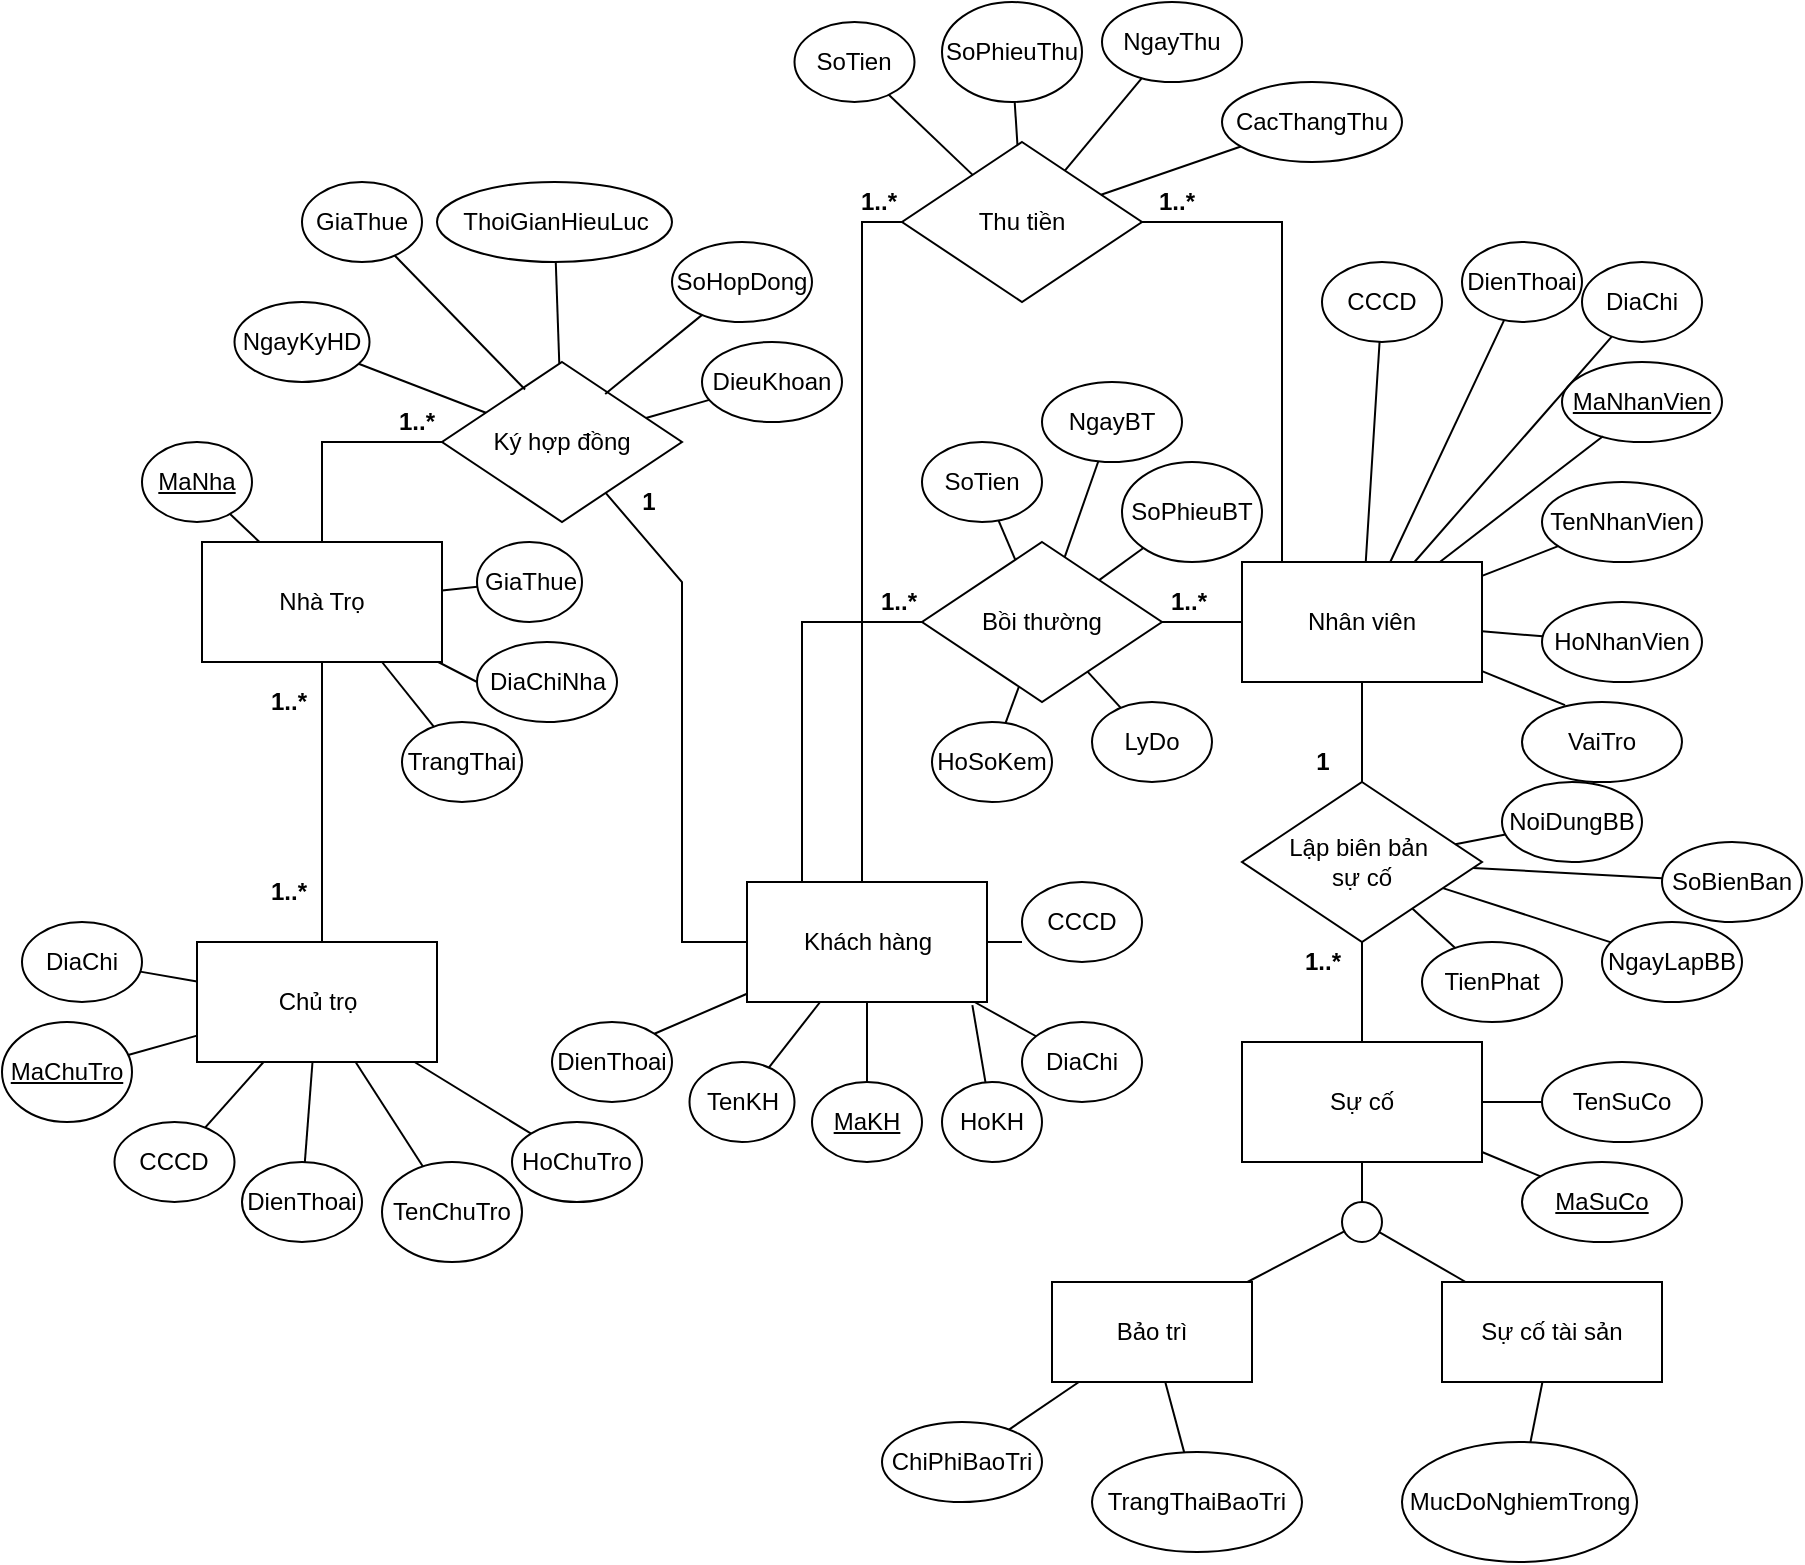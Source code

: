 <mxfile version="24.7.6">
  <diagram name="Page-1" id="EUFJF7B6YwsF5-_Ne9h0">
    <mxGraphModel dx="2064" dy="1689" grid="1" gridSize="10" guides="1" tooltips="1" connect="1" arrows="1" fold="1" page="1" pageScale="1" pageWidth="850" pageHeight="1100" math="0" shadow="0">
      <root>
        <mxCell id="0" />
        <mxCell id="1" parent="0" />
        <mxCell id="y9SWfAUkqSELJUYk8unD-7" value="Nhân viên" style="rounded=0;whiteSpace=wrap;html=1;" parent="1" vertex="1">
          <mxGeometry x="570" y="210" width="120" height="60" as="geometry" />
        </mxCell>
        <mxCell id="y9SWfAUkqSELJUYk8unD-8" value="Nhà Trọ" style="rounded=0;whiteSpace=wrap;html=1;" parent="1" vertex="1">
          <mxGeometry x="50" y="200" width="120" height="60" as="geometry" />
        </mxCell>
        <mxCell id="y9SWfAUkqSELJUYk8unD-9" value="Khách hàng" style="rounded=0;whiteSpace=wrap;html=1;" parent="1" vertex="1">
          <mxGeometry x="322.5" y="370" width="120" height="60" as="geometry" />
        </mxCell>
        <mxCell id="y9SWfAUkqSELJUYk8unD-13" value="Sự cố" style="rounded=0;whiteSpace=wrap;html=1;" parent="1" vertex="1">
          <mxGeometry x="570" y="450" width="120" height="60" as="geometry" />
        </mxCell>
        <mxCell id="jh3cNcBnQ_Bh39LS1QIo-1" value="&lt;u&gt;MaKH&lt;/u&gt;" style="ellipse;whiteSpace=wrap;html=1;" vertex="1" parent="1">
          <mxGeometry x="355" y="470" width="55" height="40" as="geometry" />
        </mxCell>
        <mxCell id="jh3cNcBnQ_Bh39LS1QIo-11" value="" style="endArrow=none;html=1;rounded=0;entryX=0.5;entryY=1;entryDx=0;entryDy=0;exitX=0.5;exitY=0;exitDx=0;exitDy=0;" edge="1" parent="1" source="jh3cNcBnQ_Bh39LS1QIo-1" target="y9SWfAUkqSELJUYk8unD-9">
          <mxGeometry width="50" height="50" relative="1" as="geometry">
            <mxPoint x="400" y="430" as="sourcePoint" />
            <mxPoint x="450" y="380" as="targetPoint" />
          </mxGeometry>
        </mxCell>
        <mxCell id="jh3cNcBnQ_Bh39LS1QIo-13" value="HoKH" style="ellipse;whiteSpace=wrap;html=1;" vertex="1" parent="1">
          <mxGeometry x="420" y="470" width="50" height="40" as="geometry" />
        </mxCell>
        <mxCell id="jh3cNcBnQ_Bh39LS1QIo-14" value="" style="endArrow=none;html=1;rounded=0;entryX=0.939;entryY=1.026;entryDx=0;entryDy=0;entryPerimeter=0;" edge="1" parent="1" source="jh3cNcBnQ_Bh39LS1QIo-13" target="y9SWfAUkqSELJUYk8unD-9">
          <mxGeometry width="50" height="50" relative="1" as="geometry">
            <mxPoint x="388" y="470" as="sourcePoint" />
            <mxPoint x="390" y="410" as="targetPoint" />
          </mxGeometry>
        </mxCell>
        <mxCell id="jh3cNcBnQ_Bh39LS1QIo-15" value="" style="endArrow=none;html=1;rounded=0;" edge="1" parent="1" source="jh3cNcBnQ_Bh39LS1QIo-16" target="y9SWfAUkqSELJUYk8unD-9">
          <mxGeometry width="50" height="50" relative="1" as="geometry">
            <mxPoint x="334.723" y="435.79" as="sourcePoint" />
            <mxPoint x="327" y="370" as="targetPoint" />
          </mxGeometry>
        </mxCell>
        <mxCell id="jh3cNcBnQ_Bh39LS1QIo-16" value="TenKH" style="ellipse;whiteSpace=wrap;html=1;" vertex="1" parent="1">
          <mxGeometry x="293.75" y="460" width="52.5" height="40" as="geometry" />
        </mxCell>
        <mxCell id="jh3cNcBnQ_Bh39LS1QIo-17" value="CCCD" style="ellipse;whiteSpace=wrap;html=1;" vertex="1" parent="1">
          <mxGeometry x="460" y="370" width="60" height="40" as="geometry" />
        </mxCell>
        <mxCell id="jh3cNcBnQ_Bh39LS1QIo-18" value="DiaChi" style="ellipse;whiteSpace=wrap;html=1;" vertex="1" parent="1">
          <mxGeometry x="460" y="440" width="60" height="40" as="geometry" />
        </mxCell>
        <mxCell id="jh3cNcBnQ_Bh39LS1QIo-19" value="DienThoai" style="ellipse;whiteSpace=wrap;html=1;" vertex="1" parent="1">
          <mxGeometry x="225" y="440" width="60" height="40" as="geometry" />
        </mxCell>
        <mxCell id="jh3cNcBnQ_Bh39LS1QIo-21" value="" style="endArrow=none;html=1;rounded=0;exitX=1;exitY=0;exitDx=0;exitDy=0;" edge="1" parent="1" source="jh3cNcBnQ_Bh39LS1QIo-19" target="y9SWfAUkqSELJUYk8unD-9">
          <mxGeometry width="50" height="50" relative="1" as="geometry">
            <mxPoint x="460.932" y="395.052" as="sourcePoint" />
            <mxPoint x="390" y="410" as="targetPoint" />
          </mxGeometry>
        </mxCell>
        <mxCell id="jh3cNcBnQ_Bh39LS1QIo-22" value="" style="endArrow=none;html=1;rounded=0;" edge="1" parent="1" source="jh3cNcBnQ_Bh39LS1QIo-18" target="y9SWfAUkqSELJUYk8unD-9">
          <mxGeometry width="50" height="50" relative="1" as="geometry">
            <mxPoint x="462.29" y="357.664" as="sourcePoint" />
            <mxPoint x="400" y="420" as="targetPoint" />
          </mxGeometry>
        </mxCell>
        <mxCell id="jh3cNcBnQ_Bh39LS1QIo-23" value="" style="endArrow=none;html=1;rounded=0;exitX=0;exitY=0.75;exitDx=0;exitDy=0;exitPerimeter=0;" edge="1" parent="1" source="jh3cNcBnQ_Bh39LS1QIo-17" target="y9SWfAUkqSELJUYk8unD-9">
          <mxGeometry width="50" height="50" relative="1" as="geometry">
            <mxPoint x="408" y="490" as="sourcePoint" />
            <mxPoint x="410" y="430" as="targetPoint" />
          </mxGeometry>
        </mxCell>
        <mxCell id="jh3cNcBnQ_Bh39LS1QIo-24" value="Ký hợp đồng" style="rhombus;whiteSpace=wrap;html=1;" vertex="1" parent="1">
          <mxGeometry x="170" y="110" width="120" height="80" as="geometry" />
        </mxCell>
        <mxCell id="jh3cNcBnQ_Bh39LS1QIo-25" value="" style="endArrow=none;html=1;rounded=0;entryX=0;entryY=0.5;entryDx=0;entryDy=0;" edge="1" parent="1" source="y9SWfAUkqSELJUYk8unD-8" target="jh3cNcBnQ_Bh39LS1QIo-24">
          <mxGeometry width="50" height="50" relative="1" as="geometry">
            <mxPoint x="170" y="190" as="sourcePoint" />
            <mxPoint x="207" y="154" as="targetPoint" />
            <Array as="points">
              <mxPoint x="110" y="150" />
            </Array>
          </mxGeometry>
        </mxCell>
        <mxCell id="jh3cNcBnQ_Bh39LS1QIo-36" value="" style="endArrow=none;html=1;rounded=0;entryX=0;entryY=0.5;entryDx=0;entryDy=0;" edge="1" parent="1" source="jh3cNcBnQ_Bh39LS1QIo-24" target="y9SWfAUkqSELJUYk8unD-9">
          <mxGeometry width="50" height="50" relative="1" as="geometry">
            <mxPoint x="320" y="290" as="sourcePoint" />
            <mxPoint x="401" y="370" as="targetPoint" />
            <Array as="points">
              <mxPoint x="290" y="220" />
              <mxPoint x="290" y="400" />
            </Array>
          </mxGeometry>
        </mxCell>
        <mxCell id="jh3cNcBnQ_Bh39LS1QIo-37" value="&lt;u&gt;MaNha&lt;/u&gt;" style="ellipse;whiteSpace=wrap;html=1;" vertex="1" parent="1">
          <mxGeometry x="20" y="150" width="55" height="40" as="geometry" />
        </mxCell>
        <mxCell id="jh3cNcBnQ_Bh39LS1QIo-38" value="DiaChiNha" style="ellipse;whiteSpace=wrap;html=1;" vertex="1" parent="1">
          <mxGeometry x="187.5" y="250" width="70" height="40" as="geometry" />
        </mxCell>
        <mxCell id="jh3cNcBnQ_Bh39LS1QIo-39" value="GiaThue" style="ellipse;whiteSpace=wrap;html=1;" vertex="1" parent="1">
          <mxGeometry x="187.5" y="200" width="52.5" height="40" as="geometry" />
        </mxCell>
        <mxCell id="jh3cNcBnQ_Bh39LS1QIo-40" value="TrangThai" style="ellipse;whiteSpace=wrap;html=1;" vertex="1" parent="1">
          <mxGeometry x="150" y="290" width="60" height="40" as="geometry" />
        </mxCell>
        <mxCell id="jh3cNcBnQ_Bh39LS1QIo-41" value="" style="endArrow=none;html=1;rounded=0;" edge="1" parent="1" source="jh3cNcBnQ_Bh39LS1QIo-37" target="y9SWfAUkqSELJUYk8unD-8">
          <mxGeometry width="50" height="50" relative="1" as="geometry">
            <mxPoint x="345" y="306" as="sourcePoint" />
            <mxPoint x="368" y="280" as="targetPoint" />
          </mxGeometry>
        </mxCell>
        <mxCell id="jh3cNcBnQ_Bh39LS1QIo-42" value="" style="endArrow=none;html=1;rounded=0;entryX=0.75;entryY=1;entryDx=0;entryDy=0;" edge="1" parent="1" source="jh3cNcBnQ_Bh39LS1QIo-40" target="y9SWfAUkqSELJUYk8unD-8">
          <mxGeometry width="50" height="50" relative="1" as="geometry">
            <mxPoint x="355" y="316" as="sourcePoint" />
            <mxPoint x="378" y="290" as="targetPoint" />
          </mxGeometry>
        </mxCell>
        <mxCell id="jh3cNcBnQ_Bh39LS1QIo-43" value="" style="endArrow=none;html=1;rounded=0;exitX=0;exitY=0.5;exitDx=0;exitDy=0;" edge="1" parent="1" source="jh3cNcBnQ_Bh39LS1QIo-38" target="y9SWfAUkqSELJUYk8unD-8">
          <mxGeometry width="50" height="50" relative="1" as="geometry">
            <mxPoint x="180" y="260" as="sourcePoint" />
            <mxPoint x="388" y="300" as="targetPoint" />
          </mxGeometry>
        </mxCell>
        <mxCell id="jh3cNcBnQ_Bh39LS1QIo-44" value="" style="endArrow=none;html=1;rounded=0;" edge="1" parent="1" source="jh3cNcBnQ_Bh39LS1QIo-39" target="y9SWfAUkqSELJUYk8unD-8">
          <mxGeometry width="50" height="50" relative="1" as="geometry">
            <mxPoint x="375" y="336" as="sourcePoint" />
            <mxPoint x="398" y="310" as="targetPoint" />
          </mxGeometry>
        </mxCell>
        <mxCell id="jh3cNcBnQ_Bh39LS1QIo-45" value="Bảo trì" style="rounded=0;whiteSpace=wrap;html=1;" vertex="1" parent="1">
          <mxGeometry x="475" y="570" width="100" height="50" as="geometry" />
        </mxCell>
        <mxCell id="jh3cNcBnQ_Bh39LS1QIo-46" value="Sự cố tài sản" style="rounded=0;whiteSpace=wrap;html=1;" vertex="1" parent="1">
          <mxGeometry x="670" y="570" width="110" height="50" as="geometry" />
        </mxCell>
        <mxCell id="jh3cNcBnQ_Bh39LS1QIo-48" value="MaNhanVien" style="ellipse;whiteSpace=wrap;html=1;fontStyle=4" vertex="1" parent="1">
          <mxGeometry x="730" y="110" width="80" height="40" as="geometry" />
        </mxCell>
        <mxCell id="jh3cNcBnQ_Bh39LS1QIo-49" value="HoNhanVien" style="ellipse;whiteSpace=wrap;html=1;" vertex="1" parent="1">
          <mxGeometry x="720" y="230" width="80" height="40" as="geometry" />
        </mxCell>
        <mxCell id="jh3cNcBnQ_Bh39LS1QIo-50" value="TenNhanVien" style="ellipse;whiteSpace=wrap;html=1;" vertex="1" parent="1">
          <mxGeometry x="720" y="170" width="80" height="40" as="geometry" />
        </mxCell>
        <mxCell id="jh3cNcBnQ_Bh39LS1QIo-51" value="VaiTro" style="ellipse;whiteSpace=wrap;html=1;" vertex="1" parent="1">
          <mxGeometry x="710" y="280" width="80" height="40" as="geometry" />
        </mxCell>
        <mxCell id="jh3cNcBnQ_Bh39LS1QIo-52" value="DiaChi" style="ellipse;whiteSpace=wrap;html=1;" vertex="1" parent="1">
          <mxGeometry x="740" y="60" width="60" height="40" as="geometry" />
        </mxCell>
        <mxCell id="jh3cNcBnQ_Bh39LS1QIo-53" value="CCCD" style="ellipse;whiteSpace=wrap;html=1;" vertex="1" parent="1">
          <mxGeometry x="610" y="60" width="60" height="40" as="geometry" />
        </mxCell>
        <mxCell id="jh3cNcBnQ_Bh39LS1QIo-54" value="DienThoai" style="ellipse;whiteSpace=wrap;html=1;" vertex="1" parent="1">
          <mxGeometry x="680" y="50" width="60" height="40" as="geometry" />
        </mxCell>
        <mxCell id="jh3cNcBnQ_Bh39LS1QIo-55" value="" style="endArrow=none;html=1;rounded=0;exitX=0.269;exitY=0.039;exitDx=0;exitDy=0;exitPerimeter=0;" edge="1" parent="1" source="jh3cNcBnQ_Bh39LS1QIo-51" target="y9SWfAUkqSELJUYk8unD-7">
          <mxGeometry width="50" height="50" relative="1" as="geometry">
            <mxPoint x="345" y="306" as="sourcePoint" />
            <mxPoint x="368" y="280" as="targetPoint" />
          </mxGeometry>
        </mxCell>
        <mxCell id="jh3cNcBnQ_Bh39LS1QIo-56" value="" style="endArrow=none;html=1;rounded=0;" edge="1" parent="1" source="jh3cNcBnQ_Bh39LS1QIo-49" target="y9SWfAUkqSELJUYk8unD-7">
          <mxGeometry width="50" height="50" relative="1" as="geometry">
            <mxPoint x="692" y="232" as="sourcePoint" />
            <mxPoint x="683" y="210" as="targetPoint" />
          </mxGeometry>
        </mxCell>
        <mxCell id="jh3cNcBnQ_Bh39LS1QIo-57" value="" style="endArrow=none;html=1;rounded=0;" edge="1" parent="1" source="jh3cNcBnQ_Bh39LS1QIo-50" target="y9SWfAUkqSELJUYk8unD-7">
          <mxGeometry width="50" height="50" relative="1" as="geometry">
            <mxPoint x="702" y="242" as="sourcePoint" />
            <mxPoint x="693" y="220" as="targetPoint" />
          </mxGeometry>
        </mxCell>
        <mxCell id="jh3cNcBnQ_Bh39LS1QIo-58" value="" style="endArrow=none;html=1;rounded=0;exitX=0.256;exitY=0.928;exitDx=0;exitDy=0;exitPerimeter=0;" edge="1" parent="1" source="jh3cNcBnQ_Bh39LS1QIo-48" target="y9SWfAUkqSELJUYk8unD-7">
          <mxGeometry width="50" height="50" relative="1" as="geometry">
            <mxPoint x="712" y="252" as="sourcePoint" />
            <mxPoint x="703" y="230" as="targetPoint" />
          </mxGeometry>
        </mxCell>
        <mxCell id="jh3cNcBnQ_Bh39LS1QIo-59" value="" style="endArrow=none;html=1;rounded=0;" edge="1" parent="1" source="y9SWfAUkqSELJUYk8unD-7" target="jh3cNcBnQ_Bh39LS1QIo-52">
          <mxGeometry width="50" height="50" relative="1" as="geometry">
            <mxPoint x="722" y="262" as="sourcePoint" />
            <mxPoint x="713" y="240" as="targetPoint" />
          </mxGeometry>
        </mxCell>
        <mxCell id="jh3cNcBnQ_Bh39LS1QIo-60" value="" style="endArrow=none;html=1;rounded=0;" edge="1" parent="1" source="jh3cNcBnQ_Bh39LS1QIo-54" target="y9SWfAUkqSELJUYk8unD-7">
          <mxGeometry width="50" height="50" relative="1" as="geometry">
            <mxPoint x="732" y="272" as="sourcePoint" />
            <mxPoint x="723" y="250" as="targetPoint" />
          </mxGeometry>
        </mxCell>
        <mxCell id="jh3cNcBnQ_Bh39LS1QIo-61" value="" style="endArrow=none;html=1;rounded=0;" edge="1" parent="1" source="jh3cNcBnQ_Bh39LS1QIo-53" target="y9SWfAUkqSELJUYk8unD-7">
          <mxGeometry width="50" height="50" relative="1" as="geometry">
            <mxPoint x="742" y="282" as="sourcePoint" />
            <mxPoint x="733" y="260" as="targetPoint" />
          </mxGeometry>
        </mxCell>
        <mxCell id="jh3cNcBnQ_Bh39LS1QIo-62" value="" style="ellipse;whiteSpace=wrap;html=1;aspect=fixed;" vertex="1" parent="1">
          <mxGeometry x="620" y="530" width="20" height="20" as="geometry" />
        </mxCell>
        <mxCell id="jh3cNcBnQ_Bh39LS1QIo-63" value="" style="endArrow=none;html=1;rounded=0;" edge="1" parent="1" source="jh3cNcBnQ_Bh39LS1QIo-62" target="y9SWfAUkqSELJUYk8unD-13">
          <mxGeometry width="50" height="50" relative="1" as="geometry">
            <mxPoint x="710" y="460" as="sourcePoint" />
            <mxPoint x="700" y="275" as="targetPoint" />
          </mxGeometry>
        </mxCell>
        <mxCell id="jh3cNcBnQ_Bh39LS1QIo-64" value="" style="endArrow=none;html=1;rounded=0;" edge="1" parent="1" source="jh3cNcBnQ_Bh39LS1QIo-62" target="jh3cNcBnQ_Bh39LS1QIo-46">
          <mxGeometry width="50" height="50" relative="1" as="geometry">
            <mxPoint x="752" y="302" as="sourcePoint" />
            <mxPoint x="710" y="285" as="targetPoint" />
          </mxGeometry>
        </mxCell>
        <mxCell id="jh3cNcBnQ_Bh39LS1QIo-65" value="" style="endArrow=none;html=1;rounded=0;" edge="1" parent="1" source="jh3cNcBnQ_Bh39LS1QIo-62" target="jh3cNcBnQ_Bh39LS1QIo-45">
          <mxGeometry width="50" height="50" relative="1" as="geometry">
            <mxPoint x="642" y="504" as="sourcePoint" />
            <mxPoint x="674" y="530" as="targetPoint" />
          </mxGeometry>
        </mxCell>
        <mxCell id="jh3cNcBnQ_Bh39LS1QIo-67" value="" style="endArrow=none;html=1;rounded=0;exitX=0.5;exitY=0;exitDx=0;exitDy=0;" edge="1" parent="1" source="jh3cNcBnQ_Bh39LS1QIo-68" target="y9SWfAUkqSELJUYk8unD-7">
          <mxGeometry width="50" height="50" relative="1" as="geometry">
            <mxPoint x="630" y="310" as="sourcePoint" />
            <mxPoint x="700" y="275" as="targetPoint" />
          </mxGeometry>
        </mxCell>
        <mxCell id="jh3cNcBnQ_Bh39LS1QIo-68" value="Lập biên bản&amp;nbsp;&lt;div&gt;sự cố&lt;/div&gt;" style="rhombus;whiteSpace=wrap;html=1;" vertex="1" parent="1">
          <mxGeometry x="570" y="320" width="120" height="80" as="geometry" />
        </mxCell>
        <mxCell id="jh3cNcBnQ_Bh39LS1QIo-71" value="" style="endArrow=none;html=1;rounded=0;entryX=0.5;entryY=0;entryDx=0;entryDy=0;" edge="1" parent="1" source="jh3cNcBnQ_Bh39LS1QIo-68" target="y9SWfAUkqSELJUYk8unD-13">
          <mxGeometry width="50" height="50" relative="1" as="geometry">
            <mxPoint x="640" y="330" as="sourcePoint" />
            <mxPoint x="640" y="280" as="targetPoint" />
          </mxGeometry>
        </mxCell>
        <mxCell id="jh3cNcBnQ_Bh39LS1QIo-72" value="Thu tiền" style="rhombus;whiteSpace=wrap;html=1;" vertex="1" parent="1">
          <mxGeometry x="400" width="120" height="80" as="geometry" />
        </mxCell>
        <mxCell id="jh3cNcBnQ_Bh39LS1QIo-76" value="" style="endArrow=none;html=1;rounded=0;entryX=1;entryY=0.5;entryDx=0;entryDy=0;" edge="1" parent="1" target="jh3cNcBnQ_Bh39LS1QIo-72">
          <mxGeometry width="50" height="50" relative="1" as="geometry">
            <mxPoint x="590" y="210" as="sourcePoint" />
            <mxPoint x="629" y="220" as="targetPoint" />
            <Array as="points">
              <mxPoint x="590" y="140" />
              <mxPoint x="590" y="40" />
              <mxPoint x="550" y="40" />
            </Array>
          </mxGeometry>
        </mxCell>
        <mxCell id="jh3cNcBnQ_Bh39LS1QIo-77" value="" style="endArrow=none;html=1;rounded=0;" edge="1" parent="1" source="jh3cNcBnQ_Bh39LS1QIo-72">
          <mxGeometry width="50" height="50" relative="1" as="geometry">
            <mxPoint x="627" y="199" as="sourcePoint" />
            <mxPoint x="380" y="370" as="targetPoint" />
            <Array as="points">
              <mxPoint x="380" y="40" />
              <mxPoint x="380" y="150" />
            </Array>
          </mxGeometry>
        </mxCell>
        <mxCell id="jh3cNcBnQ_Bh39LS1QIo-78" value="SoHopDong" style="ellipse;whiteSpace=wrap;html=1;" vertex="1" parent="1">
          <mxGeometry x="285" y="50" width="70" height="40" as="geometry" />
        </mxCell>
        <mxCell id="jh3cNcBnQ_Bh39LS1QIo-79" value="DieuKhoan" style="ellipse;whiteSpace=wrap;html=1;" vertex="1" parent="1">
          <mxGeometry x="300" y="100" width="70" height="40" as="geometry" />
        </mxCell>
        <mxCell id="jh3cNcBnQ_Bh39LS1QIo-80" value="GiaThue" style="ellipse;whiteSpace=wrap;html=1;" vertex="1" parent="1">
          <mxGeometry x="100" y="20" width="60" height="40" as="geometry" />
        </mxCell>
        <mxCell id="jh3cNcBnQ_Bh39LS1QIo-81" value="NgayKyHD" style="ellipse;whiteSpace=wrap;html=1;" vertex="1" parent="1">
          <mxGeometry x="66.25" y="80" width="67.5" height="40" as="geometry" />
        </mxCell>
        <mxCell id="jh3cNcBnQ_Bh39LS1QIo-82" value="ThoiGianHieuLuc" style="ellipse;whiteSpace=wrap;html=1;" vertex="1" parent="1">
          <mxGeometry x="167.5" y="20" width="117.5" height="40" as="geometry" />
        </mxCell>
        <mxCell id="jh3cNcBnQ_Bh39LS1QIo-83" value="" style="endArrow=none;html=1;rounded=0;" edge="1" parent="1" source="jh3cNcBnQ_Bh39LS1QIo-24" target="jh3cNcBnQ_Bh39LS1QIo-82">
          <mxGeometry width="50" height="50" relative="1" as="geometry">
            <mxPoint x="588" y="129" as="sourcePoint" />
            <mxPoint x="627" y="220" as="targetPoint" />
          </mxGeometry>
        </mxCell>
        <mxCell id="jh3cNcBnQ_Bh39LS1QIo-85" value="" style="endArrow=none;html=1;rounded=0;exitX=0.68;exitY=0.2;exitDx=0;exitDy=0;exitPerimeter=0;" edge="1" parent="1" source="jh3cNcBnQ_Bh39LS1QIo-24" target="jh3cNcBnQ_Bh39LS1QIo-78">
          <mxGeometry width="50" height="50" relative="1" as="geometry">
            <mxPoint x="239" y="121" as="sourcePoint" />
            <mxPoint x="237" y="70" as="targetPoint" />
          </mxGeometry>
        </mxCell>
        <mxCell id="jh3cNcBnQ_Bh39LS1QIo-86" value="" style="endArrow=none;html=1;rounded=0;exitX=0.346;exitY=0.172;exitDx=0;exitDy=0;exitPerimeter=0;" edge="1" parent="1" source="jh3cNcBnQ_Bh39LS1QIo-24" target="jh3cNcBnQ_Bh39LS1QIo-80">
          <mxGeometry width="50" height="50" relative="1" as="geometry">
            <mxPoint x="239" y="121" as="sourcePoint" />
            <mxPoint x="237" y="70" as="targetPoint" />
          </mxGeometry>
        </mxCell>
        <mxCell id="jh3cNcBnQ_Bh39LS1QIo-87" value="" style="endArrow=none;html=1;rounded=0;" edge="1" parent="1" source="jh3cNcBnQ_Bh39LS1QIo-24" target="jh3cNcBnQ_Bh39LS1QIo-79">
          <mxGeometry width="50" height="50" relative="1" as="geometry">
            <mxPoint x="249" y="131" as="sourcePoint" />
            <mxPoint x="247" y="80" as="targetPoint" />
          </mxGeometry>
        </mxCell>
        <mxCell id="jh3cNcBnQ_Bh39LS1QIo-88" value="" style="endArrow=none;html=1;rounded=0;" edge="1" parent="1" source="jh3cNcBnQ_Bh39LS1QIo-24" target="jh3cNcBnQ_Bh39LS1QIo-81">
          <mxGeometry width="50" height="50" relative="1" as="geometry">
            <mxPoint x="259" y="141" as="sourcePoint" />
            <mxPoint x="257" y="90" as="targetPoint" />
          </mxGeometry>
        </mxCell>
        <mxCell id="jh3cNcBnQ_Bh39LS1QIo-89" value="TenSuCo" style="ellipse;whiteSpace=wrap;html=1;" vertex="1" parent="1">
          <mxGeometry x="720" y="460" width="80" height="40" as="geometry" />
        </mxCell>
        <mxCell id="jh3cNcBnQ_Bh39LS1QIo-90" value="MaSuCo" style="ellipse;whiteSpace=wrap;html=1;fontStyle=4" vertex="1" parent="1">
          <mxGeometry x="710" y="510" width="80" height="40" as="geometry" />
        </mxCell>
        <mxCell id="jh3cNcBnQ_Bh39LS1QIo-91" value="" style="endArrow=none;html=1;rounded=0;" edge="1" parent="1" source="y9SWfAUkqSELJUYk8unD-13" target="jh3cNcBnQ_Bh39LS1QIo-89">
          <mxGeometry width="50" height="50" relative="1" as="geometry">
            <mxPoint x="640" y="330" as="sourcePoint" />
            <mxPoint x="640" y="280" as="targetPoint" />
          </mxGeometry>
        </mxCell>
        <mxCell id="jh3cNcBnQ_Bh39LS1QIo-93" value="" style="endArrow=none;html=1;rounded=0;" edge="1" parent="1" source="y9SWfAUkqSELJUYk8unD-13" target="jh3cNcBnQ_Bh39LS1QIo-90">
          <mxGeometry width="50" height="50" relative="1" as="geometry">
            <mxPoint x="700" y="469" as="sourcePoint" />
            <mxPoint x="747" y="452" as="targetPoint" />
          </mxGeometry>
        </mxCell>
        <mxCell id="jh3cNcBnQ_Bh39LS1QIo-94" value="Bồi thường" style="rhombus;whiteSpace=wrap;html=1;" vertex="1" parent="1">
          <mxGeometry x="410" y="200" width="120" height="80" as="geometry" />
        </mxCell>
        <mxCell id="jh3cNcBnQ_Bh39LS1QIo-100" value="" style="endArrow=none;html=1;rounded=0;entryX=0;entryY=0.5;entryDx=0;entryDy=0;" edge="1" parent="1" target="jh3cNcBnQ_Bh39LS1QIo-94">
          <mxGeometry width="50" height="50" relative="1" as="geometry">
            <mxPoint x="350" y="370" as="sourcePoint" />
            <mxPoint x="350" y="220" as="targetPoint" />
            <Array as="points">
              <mxPoint x="350" y="290" />
              <mxPoint x="350" y="240" />
            </Array>
          </mxGeometry>
        </mxCell>
        <mxCell id="jh3cNcBnQ_Bh39LS1QIo-101" value="Chủ trọ" style="rounded=0;whiteSpace=wrap;html=1;" vertex="1" parent="1">
          <mxGeometry x="47.5" y="400" width="120" height="60" as="geometry" />
        </mxCell>
        <mxCell id="jh3cNcBnQ_Bh39LS1QIo-102" value="" style="endArrow=none;html=1;rounded=0;entryX=0.5;entryY=1;entryDx=0;entryDy=0;" edge="1" parent="1" target="y9SWfAUkqSELJUYk8unD-8">
          <mxGeometry width="50" height="50" relative="1" as="geometry">
            <mxPoint x="110" y="400" as="sourcePoint" />
            <mxPoint x="350" y="220" as="targetPoint" />
          </mxGeometry>
        </mxCell>
        <mxCell id="jh3cNcBnQ_Bh39LS1QIo-103" value="DienThoai" style="ellipse;whiteSpace=wrap;html=1;" vertex="1" parent="1">
          <mxGeometry x="70" y="510" width="60" height="40" as="geometry" />
        </mxCell>
        <mxCell id="jh3cNcBnQ_Bh39LS1QIo-105" value="TenChuTro" style="ellipse;whiteSpace=wrap;html=1;" vertex="1" parent="1">
          <mxGeometry x="140" y="510" width="70" height="50" as="geometry" />
        </mxCell>
        <mxCell id="jh3cNcBnQ_Bh39LS1QIo-106" value="CCCD" style="ellipse;whiteSpace=wrap;html=1;" vertex="1" parent="1">
          <mxGeometry x="6.25" y="490" width="60" height="40" as="geometry" />
        </mxCell>
        <mxCell id="jh3cNcBnQ_Bh39LS1QIo-107" value="&lt;u&gt;MaChuTro&lt;/u&gt;" style="ellipse;whiteSpace=wrap;html=1;" vertex="1" parent="1">
          <mxGeometry x="-50" y="440" width="65" height="50" as="geometry" />
        </mxCell>
        <mxCell id="jh3cNcBnQ_Bh39LS1QIo-108" value="DiaChi" style="ellipse;whiteSpace=wrap;html=1;" vertex="1" parent="1">
          <mxGeometry x="-40" y="390" width="60" height="40" as="geometry" />
        </mxCell>
        <mxCell id="jh3cNcBnQ_Bh39LS1QIo-109" value="HoChuTro" style="ellipse;whiteSpace=wrap;html=1;" vertex="1" parent="1">
          <mxGeometry x="205" y="490" width="65" height="40" as="geometry" />
        </mxCell>
        <mxCell id="jh3cNcBnQ_Bh39LS1QIo-110" value="" style="endArrow=none;html=1;rounded=0;" edge="1" parent="1" source="jh3cNcBnQ_Bh39LS1QIo-109" target="jh3cNcBnQ_Bh39LS1QIo-101">
          <mxGeometry width="50" height="50" relative="1" as="geometry">
            <mxPoint x="300" y="450" as="sourcePoint" />
            <mxPoint x="350" y="400" as="targetPoint" />
          </mxGeometry>
        </mxCell>
        <mxCell id="jh3cNcBnQ_Bh39LS1QIo-111" value="" style="endArrow=none;html=1;rounded=0;" edge="1" parent="1" source="jh3cNcBnQ_Bh39LS1QIo-105" target="jh3cNcBnQ_Bh39LS1QIo-101">
          <mxGeometry width="50" height="50" relative="1" as="geometry">
            <mxPoint x="225" y="506" as="sourcePoint" />
            <mxPoint x="166" y="470" as="targetPoint" />
          </mxGeometry>
        </mxCell>
        <mxCell id="jh3cNcBnQ_Bh39LS1QIo-112" value="" style="endArrow=none;html=1;rounded=0;" edge="1" parent="1" source="jh3cNcBnQ_Bh39LS1QIo-103" target="jh3cNcBnQ_Bh39LS1QIo-101">
          <mxGeometry width="50" height="50" relative="1" as="geometry">
            <mxPoint x="235" y="516" as="sourcePoint" />
            <mxPoint x="176" y="480" as="targetPoint" />
          </mxGeometry>
        </mxCell>
        <mxCell id="jh3cNcBnQ_Bh39LS1QIo-113" value="" style="endArrow=none;html=1;rounded=0;" edge="1" parent="1" source="jh3cNcBnQ_Bh39LS1QIo-106" target="jh3cNcBnQ_Bh39LS1QIo-101">
          <mxGeometry width="50" height="50" relative="1" as="geometry">
            <mxPoint x="111" y="520" as="sourcePoint" />
            <mxPoint x="115" y="470" as="targetPoint" />
          </mxGeometry>
        </mxCell>
        <mxCell id="jh3cNcBnQ_Bh39LS1QIo-114" value="" style="endArrow=none;html=1;rounded=0;" edge="1" parent="1" source="jh3cNcBnQ_Bh39LS1QIo-107" target="jh3cNcBnQ_Bh39LS1QIo-101">
          <mxGeometry width="50" height="50" relative="1" as="geometry">
            <mxPoint x="121" y="530" as="sourcePoint" />
            <mxPoint x="125" y="480" as="targetPoint" />
          </mxGeometry>
        </mxCell>
        <mxCell id="jh3cNcBnQ_Bh39LS1QIo-115" value="" style="endArrow=none;html=1;rounded=0;" edge="1" parent="1" source="jh3cNcBnQ_Bh39LS1QIo-108" target="jh3cNcBnQ_Bh39LS1QIo-101">
          <mxGeometry width="50" height="50" relative="1" as="geometry">
            <mxPoint x="131" y="540" as="sourcePoint" />
            <mxPoint x="135" y="490" as="targetPoint" />
          </mxGeometry>
        </mxCell>
        <mxCell id="jh3cNcBnQ_Bh39LS1QIo-116" value="NgayBT" style="ellipse;whiteSpace=wrap;html=1;" vertex="1" parent="1">
          <mxGeometry x="470" y="120" width="70" height="40" as="geometry" />
        </mxCell>
        <mxCell id="jh3cNcBnQ_Bh39LS1QIo-117" value="SoTien" style="ellipse;whiteSpace=wrap;html=1;" vertex="1" parent="1">
          <mxGeometry x="410" y="150" width="60" height="40" as="geometry" />
        </mxCell>
        <mxCell id="jh3cNcBnQ_Bh39LS1QIo-118" value="" style="endArrow=none;html=1;rounded=0;" edge="1" parent="1" source="jh3cNcBnQ_Bh39LS1QIo-94" target="y9SWfAUkqSELJUYk8unD-7">
          <mxGeometry width="50" height="50" relative="1" as="geometry">
            <mxPoint x="300" y="230" as="sourcePoint" />
            <mxPoint x="350" y="180" as="targetPoint" />
          </mxGeometry>
        </mxCell>
        <mxCell id="jh3cNcBnQ_Bh39LS1QIo-119" value="SoPhieuBT" style="ellipse;whiteSpace=wrap;html=1;" vertex="1" parent="1">
          <mxGeometry x="510" y="160" width="70" height="50" as="geometry" />
        </mxCell>
        <mxCell id="jh3cNcBnQ_Bh39LS1QIo-120" value="LyDo" style="ellipse;whiteSpace=wrap;html=1;" vertex="1" parent="1">
          <mxGeometry x="495" y="280" width="60" height="40" as="geometry" />
        </mxCell>
        <mxCell id="jh3cNcBnQ_Bh39LS1QIo-121" value="HoSoKem" style="ellipse;whiteSpace=wrap;html=1;" vertex="1" parent="1">
          <mxGeometry x="415" y="290" width="60" height="40" as="geometry" />
        </mxCell>
        <mxCell id="jh3cNcBnQ_Bh39LS1QIo-123" value="" style="endArrow=none;html=1;rounded=0;" edge="1" parent="1" source="jh3cNcBnQ_Bh39LS1QIo-117" target="jh3cNcBnQ_Bh39LS1QIo-94">
          <mxGeometry width="50" height="50" relative="1" as="geometry">
            <mxPoint x="300" y="230" as="sourcePoint" />
            <mxPoint x="350" y="180" as="targetPoint" />
          </mxGeometry>
        </mxCell>
        <mxCell id="jh3cNcBnQ_Bh39LS1QIo-124" value="" style="endArrow=none;html=1;rounded=0;" edge="1" parent="1" source="jh3cNcBnQ_Bh39LS1QIo-121" target="jh3cNcBnQ_Bh39LS1QIo-94">
          <mxGeometry width="50" height="50" relative="1" as="geometry">
            <mxPoint x="300" y="230" as="sourcePoint" />
            <mxPoint x="350" y="180" as="targetPoint" />
          </mxGeometry>
        </mxCell>
        <mxCell id="jh3cNcBnQ_Bh39LS1QIo-125" value="" style="endArrow=none;html=1;rounded=0;" edge="1" parent="1" source="jh3cNcBnQ_Bh39LS1QIo-120" target="jh3cNcBnQ_Bh39LS1QIo-94">
          <mxGeometry width="50" height="50" relative="1" as="geometry">
            <mxPoint x="300" y="230" as="sourcePoint" />
            <mxPoint x="350" y="180" as="targetPoint" />
          </mxGeometry>
        </mxCell>
        <mxCell id="jh3cNcBnQ_Bh39LS1QIo-126" value="" style="endArrow=none;html=1;rounded=0;" edge="1" parent="1" source="jh3cNcBnQ_Bh39LS1QIo-116" target="jh3cNcBnQ_Bh39LS1QIo-94">
          <mxGeometry width="50" height="50" relative="1" as="geometry">
            <mxPoint x="300" y="230" as="sourcePoint" />
            <mxPoint x="350" y="180" as="targetPoint" />
          </mxGeometry>
        </mxCell>
        <mxCell id="jh3cNcBnQ_Bh39LS1QIo-127" value="" style="endArrow=none;html=1;rounded=0;" edge="1" parent="1" source="jh3cNcBnQ_Bh39LS1QIo-119" target="jh3cNcBnQ_Bh39LS1QIo-94">
          <mxGeometry width="50" height="50" relative="1" as="geometry">
            <mxPoint x="300" y="230" as="sourcePoint" />
            <mxPoint x="350" y="180" as="targetPoint" />
          </mxGeometry>
        </mxCell>
        <mxCell id="jh3cNcBnQ_Bh39LS1QIo-128" value="SoTien" style="ellipse;whiteSpace=wrap;html=1;" vertex="1" parent="1">
          <mxGeometry x="346.25" y="-60" width="60" height="40" as="geometry" />
        </mxCell>
        <mxCell id="jh3cNcBnQ_Bh39LS1QIo-129" value="SoPhieuThu" style="ellipse;whiteSpace=wrap;html=1;" vertex="1" parent="1">
          <mxGeometry x="420" y="-70" width="70" height="50" as="geometry" />
        </mxCell>
        <mxCell id="jh3cNcBnQ_Bh39LS1QIo-130" value="NgayThu" style="ellipse;whiteSpace=wrap;html=1;" vertex="1" parent="1">
          <mxGeometry x="500" y="-70" width="70" height="40" as="geometry" />
        </mxCell>
        <mxCell id="jh3cNcBnQ_Bh39LS1QIo-131" value="CacThangThu" style="ellipse;whiteSpace=wrap;html=1;" vertex="1" parent="1">
          <mxGeometry x="560" y="-30" width="90" height="40" as="geometry" />
        </mxCell>
        <mxCell id="jh3cNcBnQ_Bh39LS1QIo-132" value="" style="endArrow=none;html=1;rounded=0;" edge="1" parent="1" source="jh3cNcBnQ_Bh39LS1QIo-72" target="jh3cNcBnQ_Bh39LS1QIo-128">
          <mxGeometry width="50" height="50" relative="1" as="geometry">
            <mxPoint x="300" y="10" as="sourcePoint" />
            <mxPoint x="350" y="-40" as="targetPoint" />
          </mxGeometry>
        </mxCell>
        <mxCell id="jh3cNcBnQ_Bh39LS1QIo-133" value="" style="endArrow=none;html=1;rounded=0;" edge="1" parent="1" source="jh3cNcBnQ_Bh39LS1QIo-129" target="jh3cNcBnQ_Bh39LS1QIo-72">
          <mxGeometry width="50" height="50" relative="1" as="geometry">
            <mxPoint x="300" y="10" as="sourcePoint" />
            <mxPoint x="350" y="-40" as="targetPoint" />
          </mxGeometry>
        </mxCell>
        <mxCell id="jh3cNcBnQ_Bh39LS1QIo-134" value="" style="endArrow=none;html=1;rounded=0;" edge="1" parent="1" source="jh3cNcBnQ_Bh39LS1QIo-130" target="jh3cNcBnQ_Bh39LS1QIo-72">
          <mxGeometry width="50" height="50" relative="1" as="geometry">
            <mxPoint x="300" y="10" as="sourcePoint" />
            <mxPoint x="350" y="-40" as="targetPoint" />
          </mxGeometry>
        </mxCell>
        <mxCell id="jh3cNcBnQ_Bh39LS1QIo-135" value="" style="endArrow=none;html=1;rounded=0;" edge="1" parent="1" source="jh3cNcBnQ_Bh39LS1QIo-72" target="jh3cNcBnQ_Bh39LS1QIo-131">
          <mxGeometry width="50" height="50" relative="1" as="geometry">
            <mxPoint x="300" y="10" as="sourcePoint" />
            <mxPoint x="350" y="-40" as="targetPoint" />
          </mxGeometry>
        </mxCell>
        <mxCell id="jh3cNcBnQ_Bh39LS1QIo-136" value="SoBienBan" style="ellipse;whiteSpace=wrap;html=1;" vertex="1" parent="1">
          <mxGeometry x="780" y="350" width="70" height="40" as="geometry" />
        </mxCell>
        <mxCell id="jh3cNcBnQ_Bh39LS1QIo-137" value="NgayLapBB" style="ellipse;whiteSpace=wrap;html=1;" vertex="1" parent="1">
          <mxGeometry x="750" y="390" width="70" height="40" as="geometry" />
        </mxCell>
        <mxCell id="jh3cNcBnQ_Bh39LS1QIo-138" value="NoiDungBB" style="ellipse;whiteSpace=wrap;html=1;" vertex="1" parent="1">
          <mxGeometry x="700" y="320" width="70" height="40" as="geometry" />
        </mxCell>
        <mxCell id="jh3cNcBnQ_Bh39LS1QIo-139" value="TienPhat" style="ellipse;whiteSpace=wrap;html=1;" vertex="1" parent="1">
          <mxGeometry x="660" y="400" width="70" height="40" as="geometry" />
        </mxCell>
        <mxCell id="jh3cNcBnQ_Bh39LS1QIo-140" value="" style="endArrow=none;html=1;rounded=0;" edge="1" parent="1" source="jh3cNcBnQ_Bh39LS1QIo-139" target="jh3cNcBnQ_Bh39LS1QIo-68">
          <mxGeometry width="50" height="50" relative="1" as="geometry">
            <mxPoint x="300" y="450" as="sourcePoint" />
            <mxPoint x="350" y="400" as="targetPoint" />
          </mxGeometry>
        </mxCell>
        <mxCell id="jh3cNcBnQ_Bh39LS1QIo-141" value="" style="endArrow=none;html=1;rounded=0;" edge="1" parent="1" source="jh3cNcBnQ_Bh39LS1QIo-138" target="jh3cNcBnQ_Bh39LS1QIo-68">
          <mxGeometry width="50" height="50" relative="1" as="geometry">
            <mxPoint x="300" y="450" as="sourcePoint" />
            <mxPoint x="350" y="400" as="targetPoint" />
          </mxGeometry>
        </mxCell>
        <mxCell id="jh3cNcBnQ_Bh39LS1QIo-142" value="" style="endArrow=none;html=1;rounded=0;" edge="1" parent="1" source="jh3cNcBnQ_Bh39LS1QIo-68" target="jh3cNcBnQ_Bh39LS1QIo-136">
          <mxGeometry width="50" height="50" relative="1" as="geometry">
            <mxPoint x="300" y="450" as="sourcePoint" />
            <mxPoint x="350" y="400" as="targetPoint" />
          </mxGeometry>
        </mxCell>
        <mxCell id="jh3cNcBnQ_Bh39LS1QIo-143" value="" style="endArrow=none;html=1;rounded=0;" edge="1" parent="1" source="jh3cNcBnQ_Bh39LS1QIo-68" target="jh3cNcBnQ_Bh39LS1QIo-137">
          <mxGeometry width="50" height="50" relative="1" as="geometry">
            <mxPoint x="300" y="450" as="sourcePoint" />
            <mxPoint x="350" y="400" as="targetPoint" />
          </mxGeometry>
        </mxCell>
        <mxCell id="jh3cNcBnQ_Bh39LS1QIo-144" value="ChiPhiBaoTri" style="ellipse;whiteSpace=wrap;html=1;" vertex="1" parent="1">
          <mxGeometry x="390" y="640" width="80" height="40" as="geometry" />
        </mxCell>
        <mxCell id="jh3cNcBnQ_Bh39LS1QIo-145" value="" style="endArrow=none;html=1;rounded=0;" edge="1" parent="1" source="jh3cNcBnQ_Bh39LS1QIo-144" target="jh3cNcBnQ_Bh39LS1QIo-45">
          <mxGeometry width="50" height="50" relative="1" as="geometry">
            <mxPoint x="400" y="620" as="sourcePoint" />
            <mxPoint x="450" y="570" as="targetPoint" />
          </mxGeometry>
        </mxCell>
        <mxCell id="jh3cNcBnQ_Bh39LS1QIo-146" value="TrangThaiBaoTri" style="ellipse;whiteSpace=wrap;html=1;" vertex="1" parent="1">
          <mxGeometry x="495" y="655" width="105" height="50" as="geometry" />
        </mxCell>
        <mxCell id="jh3cNcBnQ_Bh39LS1QIo-147" value="" style="endArrow=none;html=1;rounded=0;" edge="1" parent="1" source="jh3cNcBnQ_Bh39LS1QIo-146" target="jh3cNcBnQ_Bh39LS1QIo-45">
          <mxGeometry width="50" height="50" relative="1" as="geometry">
            <mxPoint x="463" y="654" as="sourcePoint" />
            <mxPoint x="498" y="630" as="targetPoint" />
          </mxGeometry>
        </mxCell>
        <mxCell id="jh3cNcBnQ_Bh39LS1QIo-148" value="MucDoNghiemTrong" style="ellipse;whiteSpace=wrap;html=1;" vertex="1" parent="1">
          <mxGeometry x="650" y="650" width="117.5" height="60" as="geometry" />
        </mxCell>
        <mxCell id="jh3cNcBnQ_Bh39LS1QIo-149" value="" style="endArrow=none;html=1;rounded=0;" edge="1" parent="1" source="jh3cNcBnQ_Bh39LS1QIo-148" target="jh3cNcBnQ_Bh39LS1QIo-46">
          <mxGeometry width="50" height="50" relative="1" as="geometry">
            <mxPoint x="300" y="670" as="sourcePoint" />
            <mxPoint x="350" y="620" as="targetPoint" />
          </mxGeometry>
        </mxCell>
        <mxCell id="jh3cNcBnQ_Bh39LS1QIo-152" value="1..*" style="text;align=center;fontStyle=1;verticalAlign=middle;spacingLeft=3;spacingRight=3;strokeColor=none;rotatable=0;points=[[0,0.5],[1,0.5]];portConstraint=eastwest;html=1;" vertex="1" parent="1">
          <mxGeometry x="66.25" y="270" width="53.75" height="20" as="geometry" />
        </mxCell>
        <mxCell id="jh3cNcBnQ_Bh39LS1QIo-153" value="1..*" style="text;align=center;fontStyle=1;verticalAlign=middle;spacingLeft=3;spacingRight=3;strokeColor=none;rotatable=0;points=[[0,0.5],[1,0.5]];portConstraint=eastwest;html=1;" vertex="1" parent="1">
          <mxGeometry x="73.13" y="360" width="40" height="30" as="geometry" />
        </mxCell>
        <mxCell id="jh3cNcBnQ_Bh39LS1QIo-154" value="1" style="text;align=center;fontStyle=1;verticalAlign=middle;spacingLeft=3;spacingRight=3;strokeColor=none;rotatable=0;points=[[0,0.5],[1,0.5]];portConstraint=eastwest;html=1;" vertex="1" parent="1">
          <mxGeometry x="590" y="295" width="40" height="30" as="geometry" />
        </mxCell>
        <mxCell id="jh3cNcBnQ_Bh39LS1QIo-155" value="1..*" style="text;align=center;fontStyle=1;verticalAlign=middle;spacingLeft=3;spacingRight=3;strokeColor=none;rotatable=0;points=[[0,0.5],[1,0.5]];portConstraint=eastwest;html=1;" vertex="1" parent="1">
          <mxGeometry x="590" y="395" width="40" height="30" as="geometry" />
        </mxCell>
        <mxCell id="jh3cNcBnQ_Bh39LS1QIo-156" value="1" style="text;align=center;fontStyle=1;verticalAlign=middle;spacingLeft=3;spacingRight=3;strokeColor=none;rotatable=0;points=[[0,0.5],[1,0.5]];portConstraint=eastwest;html=1;" vertex="1" parent="1">
          <mxGeometry x="246.25" y="170" width="53.75" height="20" as="geometry" />
        </mxCell>
        <mxCell id="jh3cNcBnQ_Bh39LS1QIo-157" value="1..*" style="text;align=center;fontStyle=1;verticalAlign=middle;spacingLeft=3;spacingRight=3;strokeColor=none;rotatable=0;points=[[0,0.5],[1,0.5]];portConstraint=eastwest;html=1;" vertex="1" parent="1">
          <mxGeometry x="130" y="130" width="53.75" height="20" as="geometry" />
        </mxCell>
        <mxCell id="jh3cNcBnQ_Bh39LS1QIo-158" value="1..*" style="text;align=center;fontStyle=1;verticalAlign=middle;spacingLeft=3;spacingRight=3;strokeColor=none;rotatable=0;points=[[0,0.5],[1,0.5]];portConstraint=eastwest;html=1;" vertex="1" parent="1">
          <mxGeometry x="371" y="220" width="53.75" height="20" as="geometry" />
        </mxCell>
        <mxCell id="jh3cNcBnQ_Bh39LS1QIo-159" value="1..*" style="text;align=center;fontStyle=1;verticalAlign=middle;spacingLeft=3;spacingRight=3;strokeColor=none;rotatable=0;points=[[0,0.5],[1,0.5]];portConstraint=eastwest;html=1;" vertex="1" parent="1">
          <mxGeometry x="516.25" y="220" width="53.75" height="20" as="geometry" />
        </mxCell>
        <mxCell id="jh3cNcBnQ_Bh39LS1QIo-160" value="1..*" style="text;align=center;fontStyle=1;verticalAlign=middle;spacingLeft=3;spacingRight=3;strokeColor=none;rotatable=0;points=[[0,0.5],[1,0.5]];portConstraint=eastwest;html=1;" vertex="1" parent="1">
          <mxGeometry x="361.25" y="20" width="53.75" height="20" as="geometry" />
        </mxCell>
        <mxCell id="jh3cNcBnQ_Bh39LS1QIo-161" value="1..*" style="text;align=center;fontStyle=1;verticalAlign=middle;spacingLeft=3;spacingRight=3;strokeColor=none;rotatable=0;points=[[0,0.5],[1,0.5]];portConstraint=eastwest;html=1;" vertex="1" parent="1">
          <mxGeometry x="510" y="20" width="53.75" height="20" as="geometry" />
        </mxCell>
      </root>
    </mxGraphModel>
  </diagram>
</mxfile>

